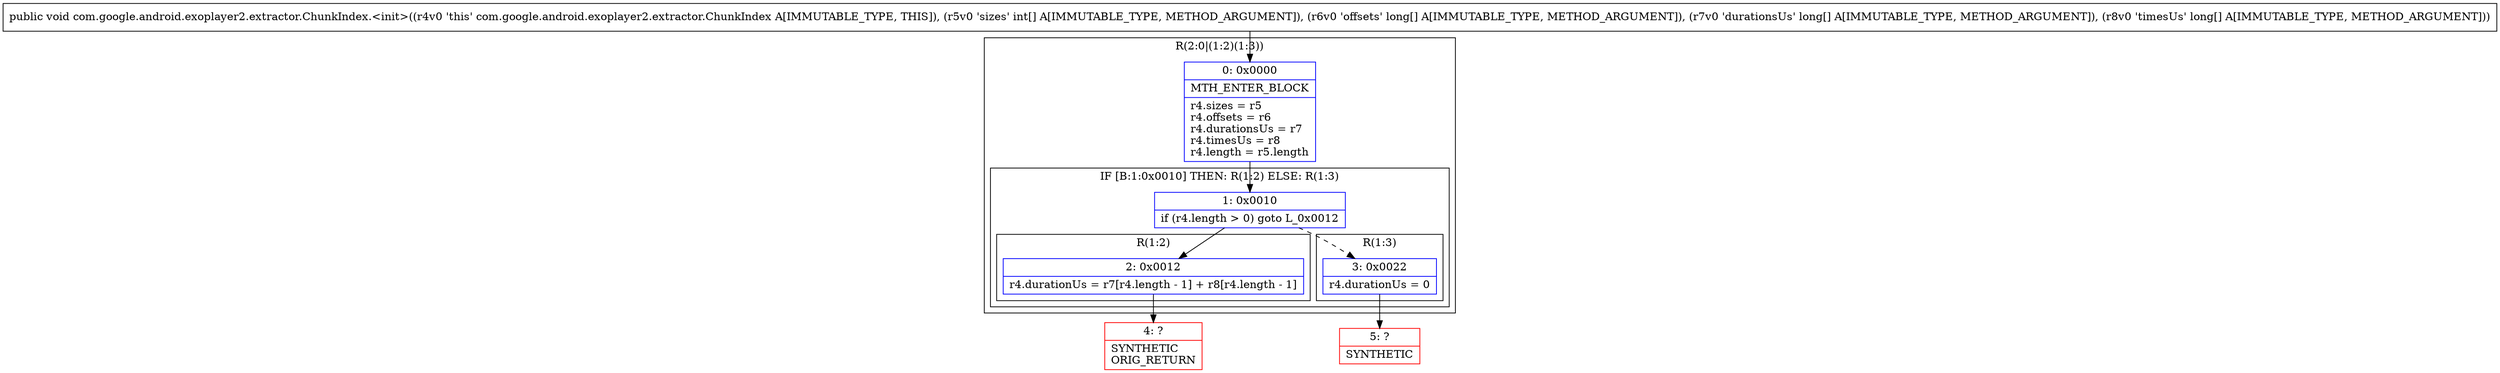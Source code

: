 digraph "CFG forcom.google.android.exoplayer2.extractor.ChunkIndex.\<init\>([I[J[J[J)V" {
subgraph cluster_Region_29110460 {
label = "R(2:0|(1:2)(1:3))";
node [shape=record,color=blue];
Node_0 [shape=record,label="{0\:\ 0x0000|MTH_ENTER_BLOCK\l|r4.sizes = r5\lr4.offsets = r6\lr4.durationsUs = r7\lr4.timesUs = r8\lr4.length = r5.length\l}"];
subgraph cluster_IfRegion_1447839497 {
label = "IF [B:1:0x0010] THEN: R(1:2) ELSE: R(1:3)";
node [shape=record,color=blue];
Node_1 [shape=record,label="{1\:\ 0x0010|if (r4.length \> 0) goto L_0x0012\l}"];
subgraph cluster_Region_1244331010 {
label = "R(1:2)";
node [shape=record,color=blue];
Node_2 [shape=record,label="{2\:\ 0x0012|r4.durationUs = r7[r4.length \- 1] + r8[r4.length \- 1]\l}"];
}
subgraph cluster_Region_737744811 {
label = "R(1:3)";
node [shape=record,color=blue];
Node_3 [shape=record,label="{3\:\ 0x0022|r4.durationUs = 0\l}"];
}
}
}
Node_4 [shape=record,color=red,label="{4\:\ ?|SYNTHETIC\lORIG_RETURN\l}"];
Node_5 [shape=record,color=red,label="{5\:\ ?|SYNTHETIC\l}"];
MethodNode[shape=record,label="{public void com.google.android.exoplayer2.extractor.ChunkIndex.\<init\>((r4v0 'this' com.google.android.exoplayer2.extractor.ChunkIndex A[IMMUTABLE_TYPE, THIS]), (r5v0 'sizes' int[] A[IMMUTABLE_TYPE, METHOD_ARGUMENT]), (r6v0 'offsets' long[] A[IMMUTABLE_TYPE, METHOD_ARGUMENT]), (r7v0 'durationsUs' long[] A[IMMUTABLE_TYPE, METHOD_ARGUMENT]), (r8v0 'timesUs' long[] A[IMMUTABLE_TYPE, METHOD_ARGUMENT])) }"];
MethodNode -> Node_0;
Node_0 -> Node_1;
Node_1 -> Node_2;
Node_1 -> Node_3[style=dashed];
Node_2 -> Node_4;
Node_3 -> Node_5;
}

